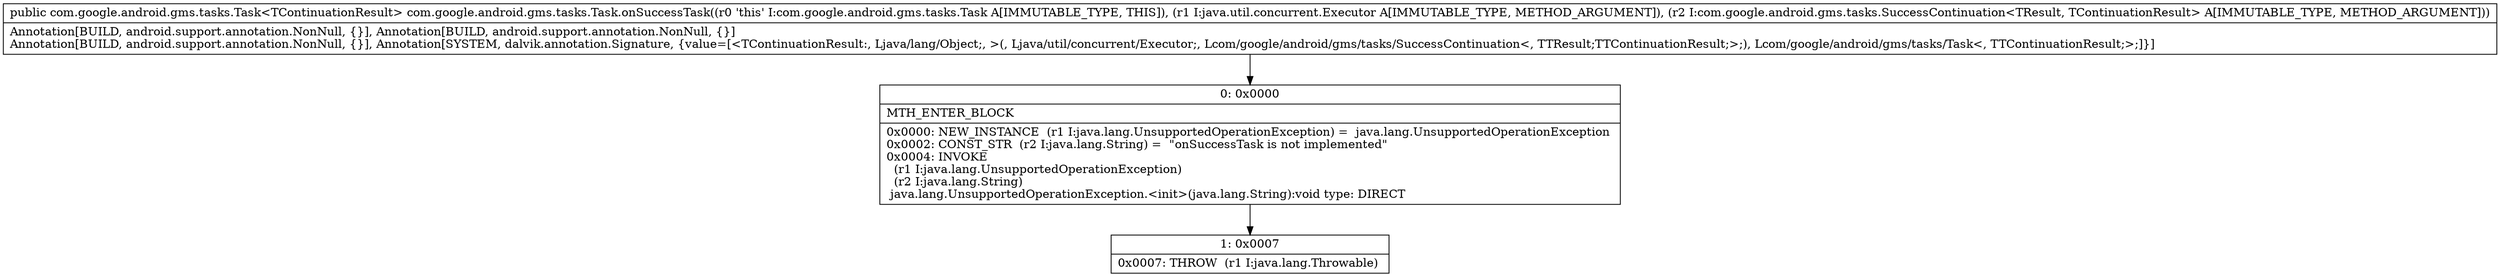 digraph "CFG forcom.google.android.gms.tasks.Task.onSuccessTask(Ljava\/util\/concurrent\/Executor;Lcom\/google\/android\/gms\/tasks\/SuccessContinuation;)Lcom\/google\/android\/gms\/tasks\/Task;" {
Node_0 [shape=record,label="{0\:\ 0x0000|MTH_ENTER_BLOCK\l|0x0000: NEW_INSTANCE  (r1 I:java.lang.UnsupportedOperationException) =  java.lang.UnsupportedOperationException \l0x0002: CONST_STR  (r2 I:java.lang.String) =  \"onSuccessTask is not implemented\" \l0x0004: INVOKE  \l  (r1 I:java.lang.UnsupportedOperationException)\l  (r2 I:java.lang.String)\l java.lang.UnsupportedOperationException.\<init\>(java.lang.String):void type: DIRECT \l}"];
Node_1 [shape=record,label="{1\:\ 0x0007|0x0007: THROW  (r1 I:java.lang.Throwable) \l}"];
MethodNode[shape=record,label="{public com.google.android.gms.tasks.Task\<TContinuationResult\> com.google.android.gms.tasks.Task.onSuccessTask((r0 'this' I:com.google.android.gms.tasks.Task A[IMMUTABLE_TYPE, THIS]), (r1 I:java.util.concurrent.Executor A[IMMUTABLE_TYPE, METHOD_ARGUMENT]), (r2 I:com.google.android.gms.tasks.SuccessContinuation\<TResult, TContinuationResult\> A[IMMUTABLE_TYPE, METHOD_ARGUMENT]))  | Annotation[BUILD, android.support.annotation.NonNull, \{\}], Annotation[BUILD, android.support.annotation.NonNull, \{\}]\lAnnotation[BUILD, android.support.annotation.NonNull, \{\}], Annotation[SYSTEM, dalvik.annotation.Signature, \{value=[\<TContinuationResult:, Ljava\/lang\/Object;, \>(, Ljava\/util\/concurrent\/Executor;, Lcom\/google\/android\/gms\/tasks\/SuccessContinuation\<, TTResult;TTContinuationResult;\>;), Lcom\/google\/android\/gms\/tasks\/Task\<, TTContinuationResult;\>;]\}]\l}"];
MethodNode -> Node_0;
Node_0 -> Node_1;
}

